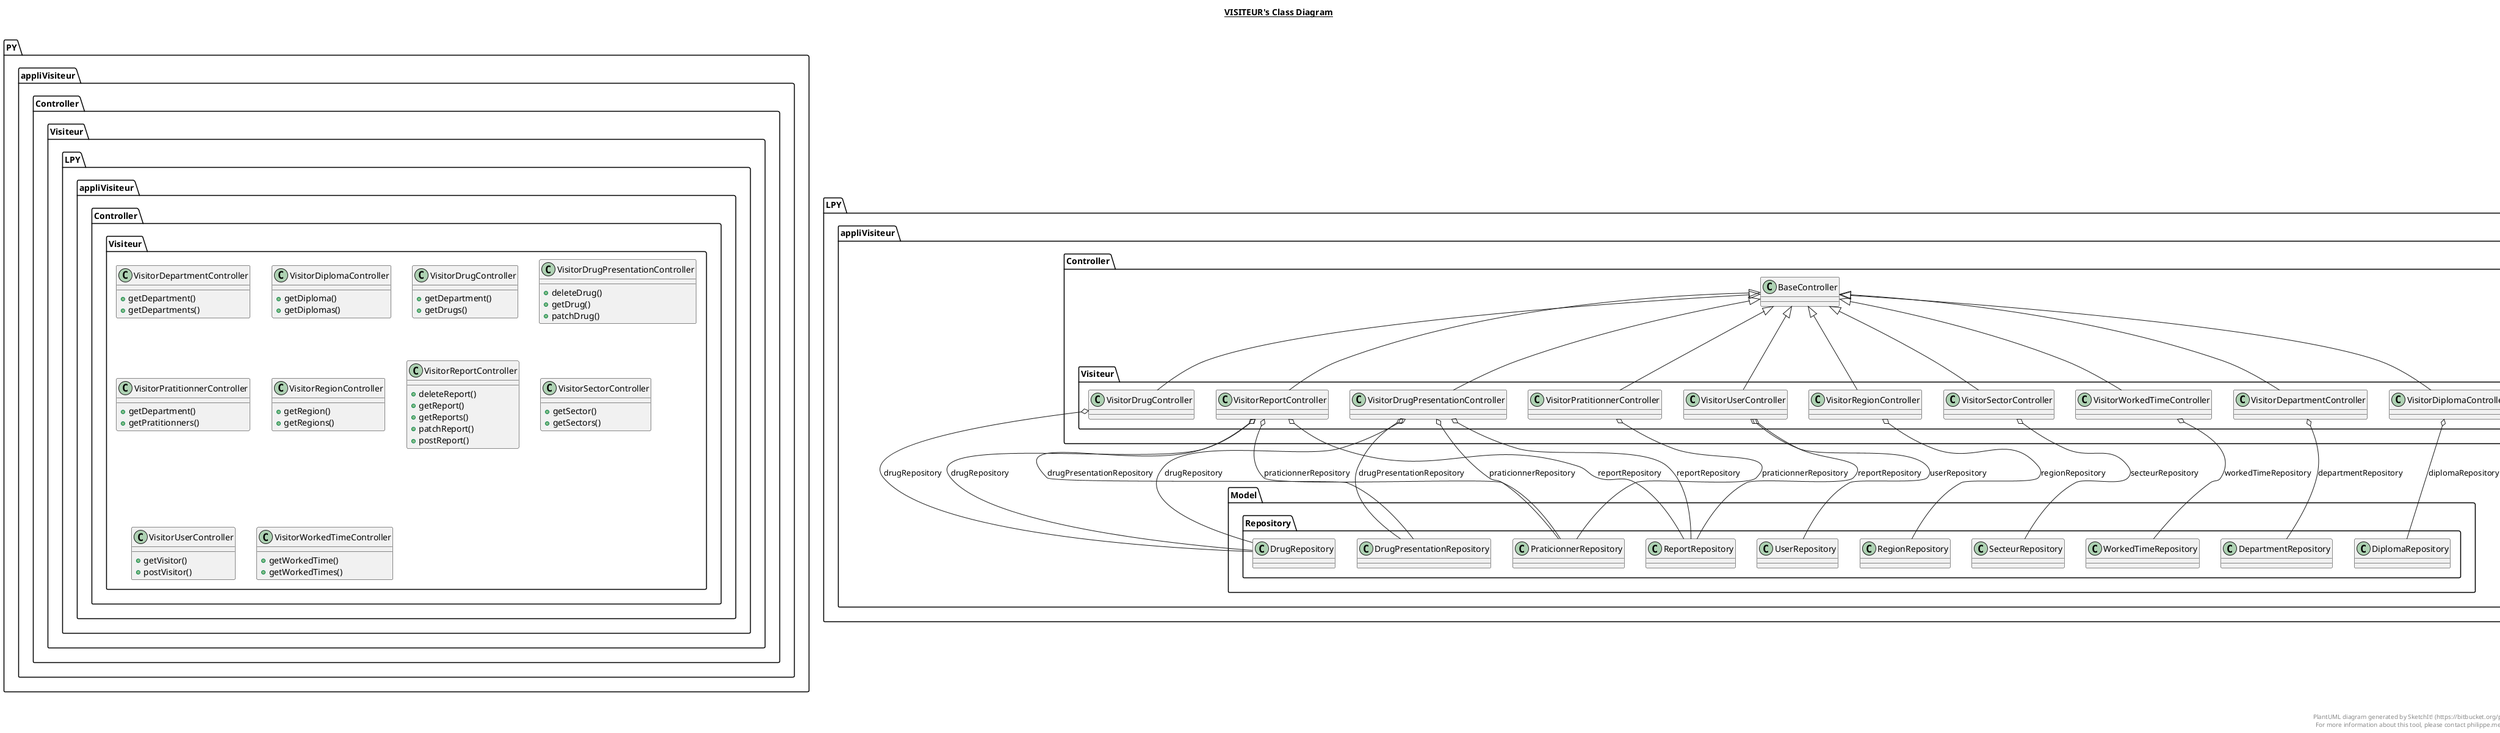 @startuml

title __VISITEUR's Class Diagram__\n
    namespace PY.appliVisiteur {
      namespace Controller {
        namespace Visiteur {
          class LPY.appliVisiteur.Controller.Visiteur.VisitorDepartmentController {
              + getDepartment()
              + getDepartments()
          }
        }
      }
    }
  

    namespace PY.appliVisiteur {
      namespace Controller {
        namespace Visiteur {
          class LPY.appliVisiteur.Controller.Visiteur.VisitorDiplomaController {
              + getDiploma()
              + getDiplomas()
          }
        }
      }
    }

    namespace PY.appliVisiteur {
      namespace Controller {
        namespace Visiteur {
          class LPY.appliVisiteur.Controller.Visiteur.VisitorDrugController {
              + getDepartment()
              + getDrugs()
          }
        }
      }
    }

    namespace PY.appliVisiteur {
      namespace Controller {
        namespace Visiteur {
          class LPY.appliVisiteur.Controller.Visiteur.VisitorDrugPresentationController {
              + deleteDrug()
              + getDrug()
              + patchDrug()
          }
        }
      }
    }

    namespace PY.appliVisiteur {
      namespace Controller {
        namespace Visiteur {
          class LPY.appliVisiteur.Controller.Visiteur.VisitorPratitionnerController {
              + getDepartment()
              + getPratitionners()
          }
        }
      }
    }

    namespace PY.appliVisiteur {
      namespace Controller {
        namespace Visiteur {
          class LPY.appliVisiteur.Controller.Visiteur.VisitorRegionController {
              + getRegion()
              + getRegions()
          }
        }
      }
    }

    namespace PY.appliVisiteur {
      namespace Controller {
        namespace Visiteur {
          class LPY.appliVisiteur.Controller.Visiteur.VisitorReportController {
              + deleteReport()
              + getReport()
              + getReports()
              + patchReport()
              + postReport()
          }
        }
      }
    }

    namespace PY.appliVisiteur {
      namespace Controller {
        namespace Visiteur {
          class LPY.appliVisiteur.Controller.Visiteur.VisitorSectorController {
              + getSector()
              + getSectors()
          }
        }
      }
    }
  

    namespace PY.appliVisiteur {
      namespace Controller {
        namespace Visiteur {
          class LPY.appliVisiteur.Controller.Visiteur.VisitorUserController {
              + getVisitor()
              + postVisitor()
          }
        }
      }
    }

    namespace PY.appliVisiteur {
      namespace Controller {
        namespace Visiteur {
          class LPY.appliVisiteur.Controller.Visiteur.VisitorWorkedTimeController {
              + getWorkedTime()
              + getWorkedTimes()
          }
        }
      }
    }
  

  LPY.appliVisiteur.Controller.Visiteur.VisitorDepartmentController -up-|> LPY.appliVisiteur.Controller.BaseController
  LPY.appliVisiteur.Controller.Visiteur.VisitorDepartmentController o-- LPY.appliVisiteur.Model.Repository.DepartmentRepository : departmentRepository
  LPY.appliVisiteur.Controller.Visiteur.VisitorDiplomaController -up-|> LPY.appliVisiteur.Controller.BaseController
  LPY.appliVisiteur.Controller.Visiteur.VisitorDiplomaController o-- LPY.appliVisiteur.Model.Repository.DiplomaRepository : diplomaRepository
  LPY.appliVisiteur.Controller.Visiteur.VisitorDrugController -up-|> LPY.appliVisiteur.Controller.BaseController
  LPY.appliVisiteur.Controller.Visiteur.VisitorDrugController o-- LPY.appliVisiteur.Model.Repository.DrugRepository : drugRepository
  LPY.appliVisiteur.Controller.Visiteur.VisitorDrugPresentationController -up-|> LPY.appliVisiteur.Controller.BaseController
  LPY.appliVisiteur.Controller.Visiteur.VisitorDrugPresentationController o-- LPY.appliVisiteur.Model.Repository.DrugPresentationRepository : drugPresentationRepository
  LPY.appliVisiteur.Controller.Visiteur.VisitorDrugPresentationController o-- LPY.appliVisiteur.Model.Repository.DrugRepository : drugRepository
  LPY.appliVisiteur.Controller.Visiteur.VisitorDrugPresentationController o-- LPY.appliVisiteur.Model.Repository.PraticionnerRepository : praticionnerRepository
  LPY.appliVisiteur.Controller.Visiteur.VisitorDrugPresentationController o-- LPY.appliVisiteur.Model.Repository.ReportRepository : reportRepository
  LPY.appliVisiteur.Controller.Visiteur.VisitorPratitionnerController -up-|> LPY.appliVisiteur.Controller.BaseController
  LPY.appliVisiteur.Controller.Visiteur.VisitorPratitionnerController o-- LPY.appliVisiteur.Model.Repository.PraticionnerRepository : praticionnerRepository
  LPY.appliVisiteur.Controller.Visiteur.VisitorRegionController -up-|> LPY.appliVisiteur.Controller.BaseController
  LPY.appliVisiteur.Controller.Visiteur.VisitorRegionController o-- LPY.appliVisiteur.Model.Repository.RegionRepository : regionRepository
  LPY.appliVisiteur.Controller.Visiteur.VisitorReportController -up-|> LPY.appliVisiteur.Controller.BaseController
  LPY.appliVisiteur.Controller.Visiteur.VisitorReportController o-- LPY.appliVisiteur.Model.Repository.DrugPresentationRepository : drugPresentationRepository
  LPY.appliVisiteur.Controller.Visiteur.VisitorReportController o-- LPY.appliVisiteur.Model.Repository.DrugRepository : drugRepository
  LPY.appliVisiteur.Controller.Visiteur.VisitorReportController o-- LPY.appliVisiteur.Model.Repository.PraticionnerRepository : praticionnerRepository
  LPY.appliVisiteur.Controller.Visiteur.VisitorReportController o-- LPY.appliVisiteur.Model.Repository.ReportRepository : reportRepository
  LPY.appliVisiteur.Controller.Visiteur.VisitorSectorController -up-|> LPY.appliVisiteur.Controller.BaseController
  LPY.appliVisiteur.Controller.Visiteur.VisitorSectorController o-- LPY.appliVisiteur.Model.Repository.SecteurRepository : secteurRepository
  LPY.appliVisiteur.Controller.Visiteur.VisitorUserController -up-|> LPY.appliVisiteur.Controller.BaseController
  LPY.appliVisiteur.Controller.Visiteur.VisitorUserController o-- LPY.appliVisiteur.Model.Repository.ReportRepository : reportRepository
  LPY.appliVisiteur.Controller.Visiteur.VisitorUserController o-- LPY.appliVisiteur.Model.Repository.UserRepository : userRepository
  LPY.appliVisiteur.Controller.Visiteur.VisitorWorkedTimeController -up-|> LPY.appliVisiteur.Controller.BaseController
  LPY.appliVisiteur.Controller.Visiteur.VisitorWorkedTimeController o-- LPY.appliVisiteur.Model.Repository.WorkedTimeRepository : workedTimeRepository


right footer


PlantUML diagram generated by SketchIt! (https://bitbucket.org/pmesmeur/sketch.it)
For more information about this tool, please contact philippe.mesmeur@gmail.com
endfooter

@enduml
